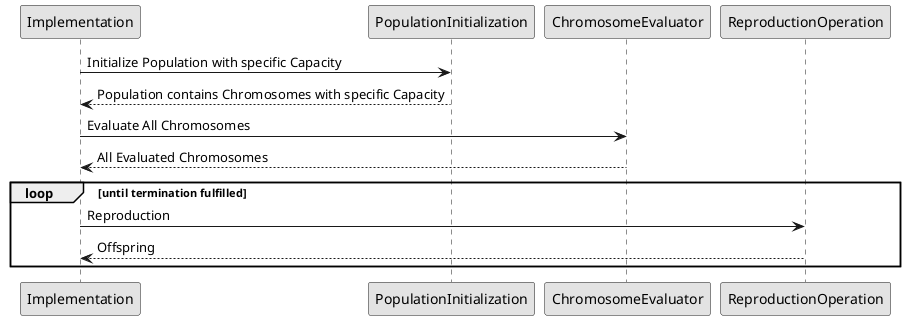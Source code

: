 @startuml
skinparam monochrome true
Implementation -> PopulationInitialization: Initialize Population with specific Capacity
PopulationInitialization --> Implementation: Population contains Chromosomes with specific Capacity
Implementation -> ChromosomeEvaluator: Evaluate All Chromosomes
ChromosomeEvaluator --> Implementation: All Evaluated Chromosomes
loop until termination fulfilled
    Implementation -> ReproductionOperation: Reproduction
    ReproductionOperation --> Implementation: Offspring
end
@enduml